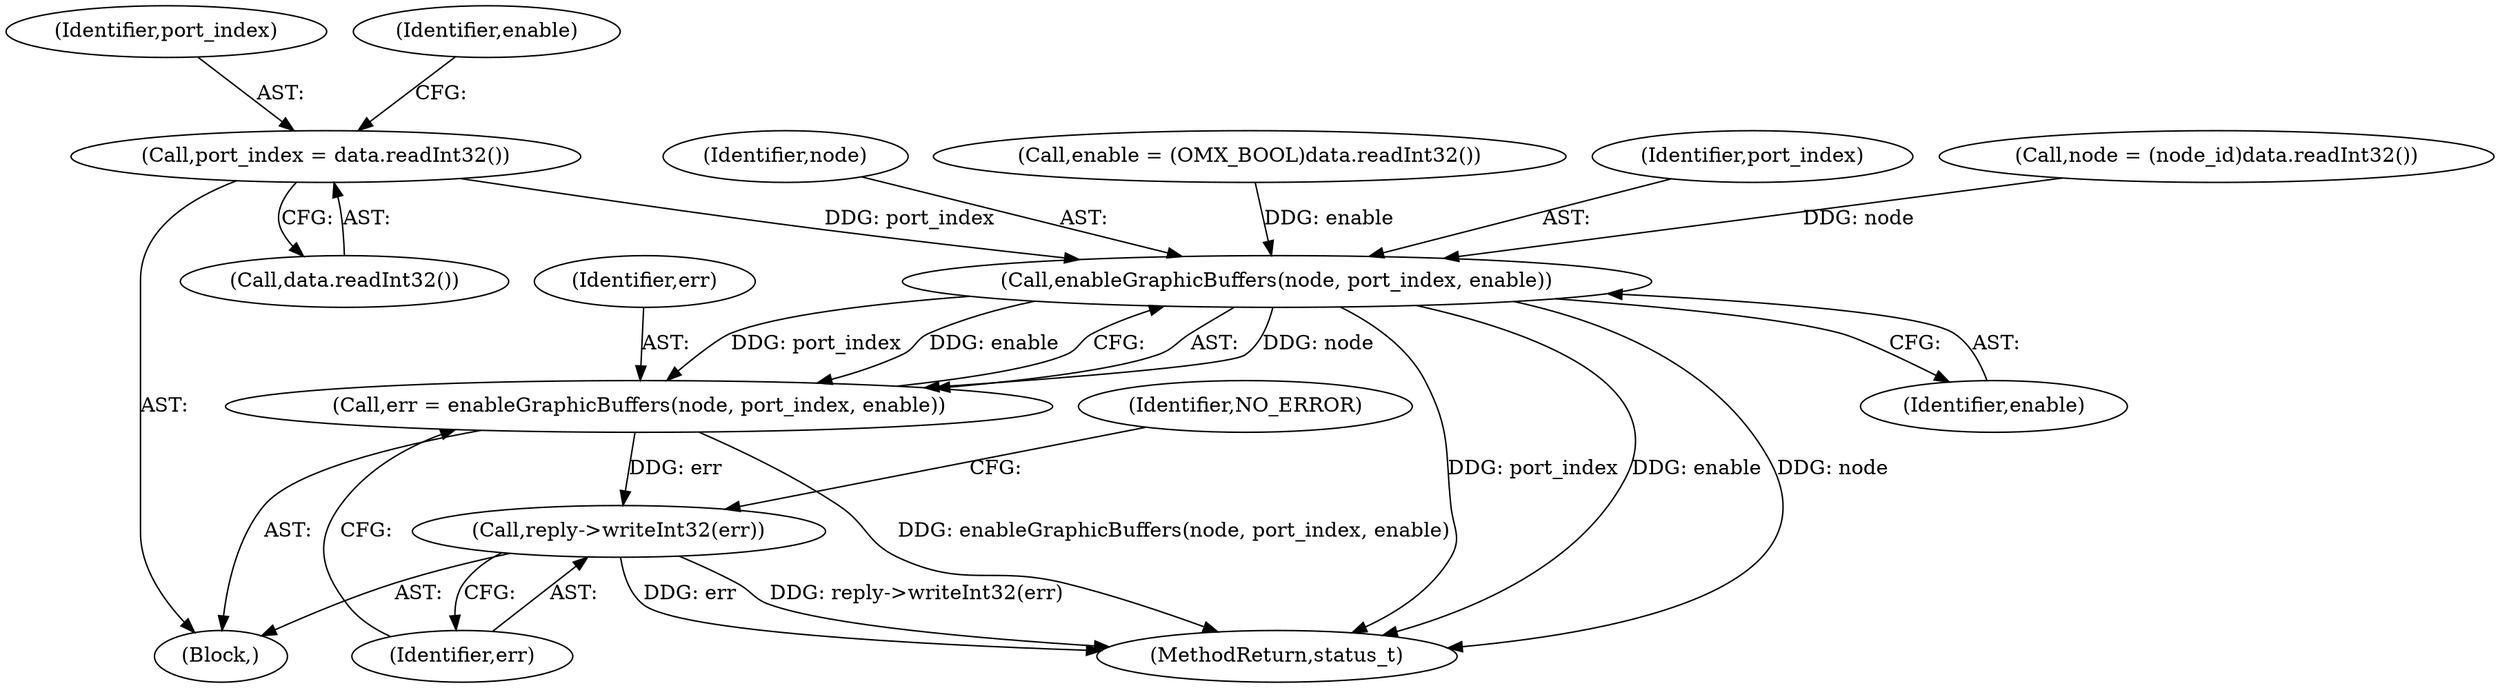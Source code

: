 digraph "0_Android_0bb5ced60304da7f61478ffd359e7ba65d72f181@API" {
"1000572" [label="(Call,port_index = data.readInt32())"];
"1000584" [label="(Call,enableGraphicBuffers(node, port_index, enable))"];
"1000582" [label="(Call,err = enableGraphicBuffers(node, port_index, enable))"];
"1000588" [label="(Call,reply->writeInt32(err))"];
"1000586" [label="(Identifier,port_index)"];
"1000572" [label="(Call,port_index = data.readInt32())"];
"1000582" [label="(Call,err = enableGraphicBuffers(node, port_index, enable))"];
"1000560" [label="(Block,)"];
"1000573" [label="(Identifier,port_index)"];
"1000587" [label="(Identifier,enable)"];
"1000566" [label="(Call,node = (node_id)data.readInt32())"];
"1000584" [label="(Call,enableGraphicBuffers(node, port_index, enable))"];
"1000589" [label="(Identifier,err)"];
"1000588" [label="(Call,reply->writeInt32(err))"];
"1000577" [label="(Identifier,enable)"];
"1000585" [label="(Identifier,node)"];
"1001337" [label="(MethodReturn,status_t)"];
"1000583" [label="(Identifier,err)"];
"1000574" [label="(Call,data.readInt32())"];
"1000576" [label="(Call,enable = (OMX_BOOL)data.readInt32())"];
"1000591" [label="(Identifier,NO_ERROR)"];
"1000572" -> "1000560"  [label="AST: "];
"1000572" -> "1000574"  [label="CFG: "];
"1000573" -> "1000572"  [label="AST: "];
"1000574" -> "1000572"  [label="AST: "];
"1000577" -> "1000572"  [label="CFG: "];
"1000572" -> "1000584"  [label="DDG: port_index"];
"1000584" -> "1000582"  [label="AST: "];
"1000584" -> "1000587"  [label="CFG: "];
"1000585" -> "1000584"  [label="AST: "];
"1000586" -> "1000584"  [label="AST: "];
"1000587" -> "1000584"  [label="AST: "];
"1000582" -> "1000584"  [label="CFG: "];
"1000584" -> "1001337"  [label="DDG: port_index"];
"1000584" -> "1001337"  [label="DDG: enable"];
"1000584" -> "1001337"  [label="DDG: node"];
"1000584" -> "1000582"  [label="DDG: node"];
"1000584" -> "1000582"  [label="DDG: port_index"];
"1000584" -> "1000582"  [label="DDG: enable"];
"1000566" -> "1000584"  [label="DDG: node"];
"1000576" -> "1000584"  [label="DDG: enable"];
"1000582" -> "1000560"  [label="AST: "];
"1000583" -> "1000582"  [label="AST: "];
"1000589" -> "1000582"  [label="CFG: "];
"1000582" -> "1001337"  [label="DDG: enableGraphicBuffers(node, port_index, enable)"];
"1000582" -> "1000588"  [label="DDG: err"];
"1000588" -> "1000560"  [label="AST: "];
"1000588" -> "1000589"  [label="CFG: "];
"1000589" -> "1000588"  [label="AST: "];
"1000591" -> "1000588"  [label="CFG: "];
"1000588" -> "1001337"  [label="DDG: err"];
"1000588" -> "1001337"  [label="DDG: reply->writeInt32(err)"];
}

